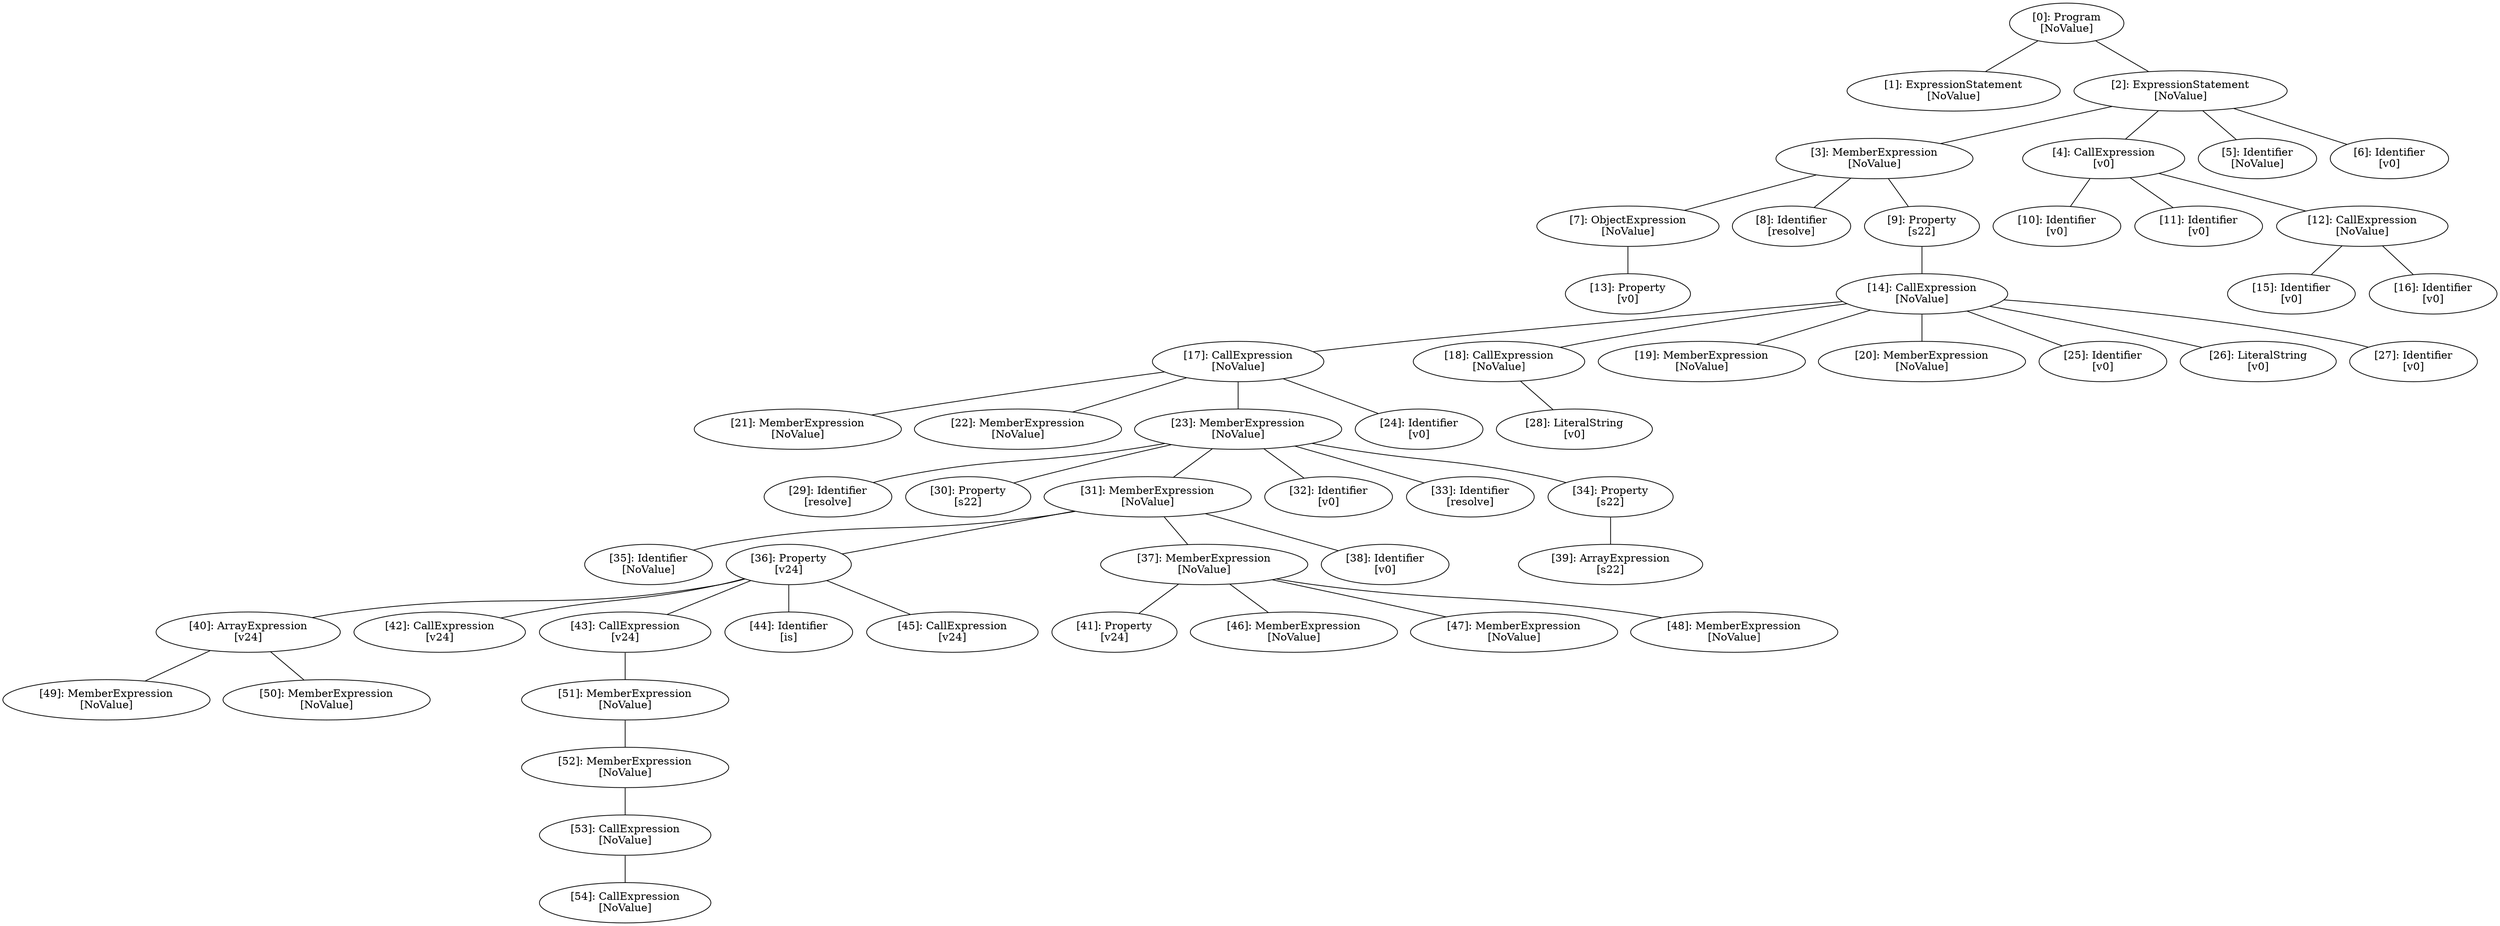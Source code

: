 // Result
graph {
	0 [label="[0]: Program
[NoValue]"]
	1 [label="[1]: ExpressionStatement
[NoValue]"]
	2 [label="[2]: ExpressionStatement
[NoValue]"]
	3 [label="[3]: MemberExpression
[NoValue]"]
	4 [label="[4]: CallExpression
[v0]"]
	5 [label="[5]: Identifier
[NoValue]"]
	6 [label="[6]: Identifier
[v0]"]
	7 [label="[7]: ObjectExpression
[NoValue]"]
	8 [label="[8]: Identifier
[resolve]"]
	9 [label="[9]: Property
[s22]"]
	10 [label="[10]: Identifier
[v0]"]
	11 [label="[11]: Identifier
[v0]"]
	12 [label="[12]: CallExpression
[NoValue]"]
	13 [label="[13]: Property
[v0]"]
	14 [label="[14]: CallExpression
[NoValue]"]
	15 [label="[15]: Identifier
[v0]"]
	16 [label="[16]: Identifier
[v0]"]
	17 [label="[17]: CallExpression
[NoValue]"]
	18 [label="[18]: CallExpression
[NoValue]"]
	19 [label="[19]: MemberExpression
[NoValue]"]
	20 [label="[20]: MemberExpression
[NoValue]"]
	21 [label="[21]: MemberExpression
[NoValue]"]
	22 [label="[22]: MemberExpression
[NoValue]"]
	23 [label="[23]: MemberExpression
[NoValue]"]
	24 [label="[24]: Identifier
[v0]"]
	25 [label="[25]: Identifier
[v0]"]
	26 [label="[26]: LiteralString
[v0]"]
	27 [label="[27]: Identifier
[v0]"]
	28 [label="[28]: LiteralString
[v0]"]
	29 [label="[29]: Identifier
[resolve]"]
	30 [label="[30]: Property
[s22]"]
	31 [label="[31]: MemberExpression
[NoValue]"]
	32 [label="[32]: Identifier
[v0]"]
	33 [label="[33]: Identifier
[resolve]"]
	34 [label="[34]: Property
[s22]"]
	35 [label="[35]: Identifier
[NoValue]"]
	36 [label="[36]: Property
[v24]"]
	37 [label="[37]: MemberExpression
[NoValue]"]
	38 [label="[38]: Identifier
[v0]"]
	39 [label="[39]: ArrayExpression
[s22]"]
	40 [label="[40]: ArrayExpression
[v24]"]
	41 [label="[41]: Property
[v24]"]
	42 [label="[42]: CallExpression
[v24]"]
	43 [label="[43]: CallExpression
[v24]"]
	44 [label="[44]: Identifier
[is]"]
	45 [label="[45]: CallExpression
[v24]"]
	46 [label="[46]: MemberExpression
[NoValue]"]
	47 [label="[47]: MemberExpression
[NoValue]"]
	48 [label="[48]: MemberExpression
[NoValue]"]
	49 [label="[49]: MemberExpression
[NoValue]"]
	50 [label="[50]: MemberExpression
[NoValue]"]
	51 [label="[51]: MemberExpression
[NoValue]"]
	52 [label="[52]: MemberExpression
[NoValue]"]
	53 [label="[53]: CallExpression
[NoValue]"]
	54 [label="[54]: CallExpression
[NoValue]"]
	0 -- 1
	0 -- 2
	2 -- 3
	2 -- 4
	2 -- 5
	2 -- 6
	3 -- 7
	3 -- 8
	3 -- 9
	4 -- 10
	4 -- 11
	4 -- 12
	7 -- 13
	9 -- 14
	12 -- 15
	12 -- 16
	14 -- 17
	14 -- 18
	14 -- 19
	14 -- 20
	14 -- 25
	14 -- 26
	14 -- 27
	17 -- 21
	17 -- 22
	17 -- 23
	17 -- 24
	18 -- 28
	23 -- 29
	23 -- 30
	23 -- 31
	23 -- 32
	23 -- 33
	23 -- 34
	31 -- 35
	31 -- 36
	31 -- 37
	31 -- 38
	34 -- 39
	36 -- 40
	36 -- 42
	36 -- 43
	36 -- 44
	36 -- 45
	37 -- 41
	37 -- 46
	37 -- 47
	37 -- 48
	40 -- 49
	40 -- 50
	43 -- 51
	51 -- 52
	52 -- 53
	53 -- 54
}
